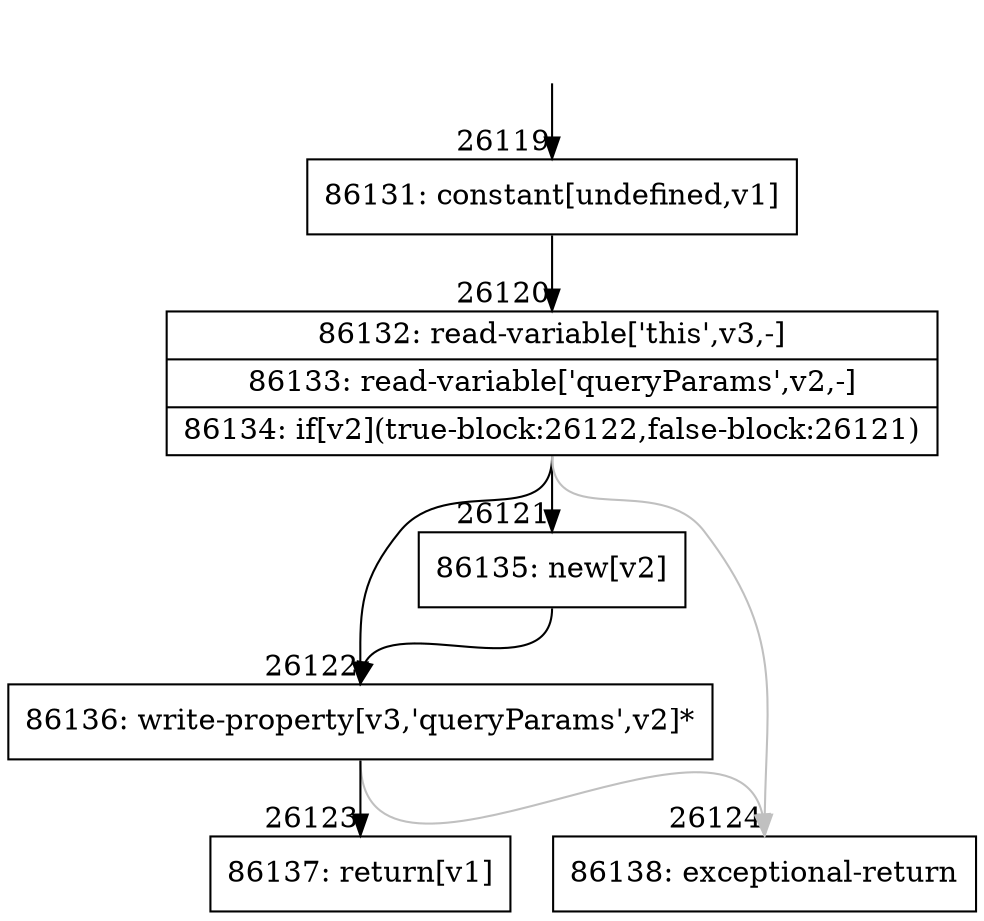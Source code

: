 digraph {
rankdir="TD"
BB_entry2293[shape=none,label=""];
BB_entry2293 -> BB26119 [tailport=s, headport=n, headlabel="    26119"]
BB26119 [shape=record label="{86131: constant[undefined,v1]}" ] 
BB26119 -> BB26120 [tailport=s, headport=n, headlabel="      26120"]
BB26120 [shape=record label="{86132: read-variable['this',v3,-]|86133: read-variable['queryParams',v2,-]|86134: if[v2](true-block:26122,false-block:26121)}" ] 
BB26120 -> BB26122 [tailport=s, headport=n, headlabel="      26122"]
BB26120 -> BB26121 [tailport=s, headport=n, headlabel="      26121"]
BB26120 -> BB26124 [tailport=s, headport=n, color=gray, headlabel="      26124"]
BB26121 [shape=record label="{86135: new[v2]}" ] 
BB26121 -> BB26122 [tailport=s, headport=n]
BB26122 [shape=record label="{86136: write-property[v3,'queryParams',v2]*}" ] 
BB26122 -> BB26123 [tailport=s, headport=n, headlabel="      26123"]
BB26122 -> BB26124 [tailport=s, headport=n, color=gray]
BB26123 [shape=record label="{86137: return[v1]}" ] 
BB26124 [shape=record label="{86138: exceptional-return}" ] 
//#$~ 47754
}
